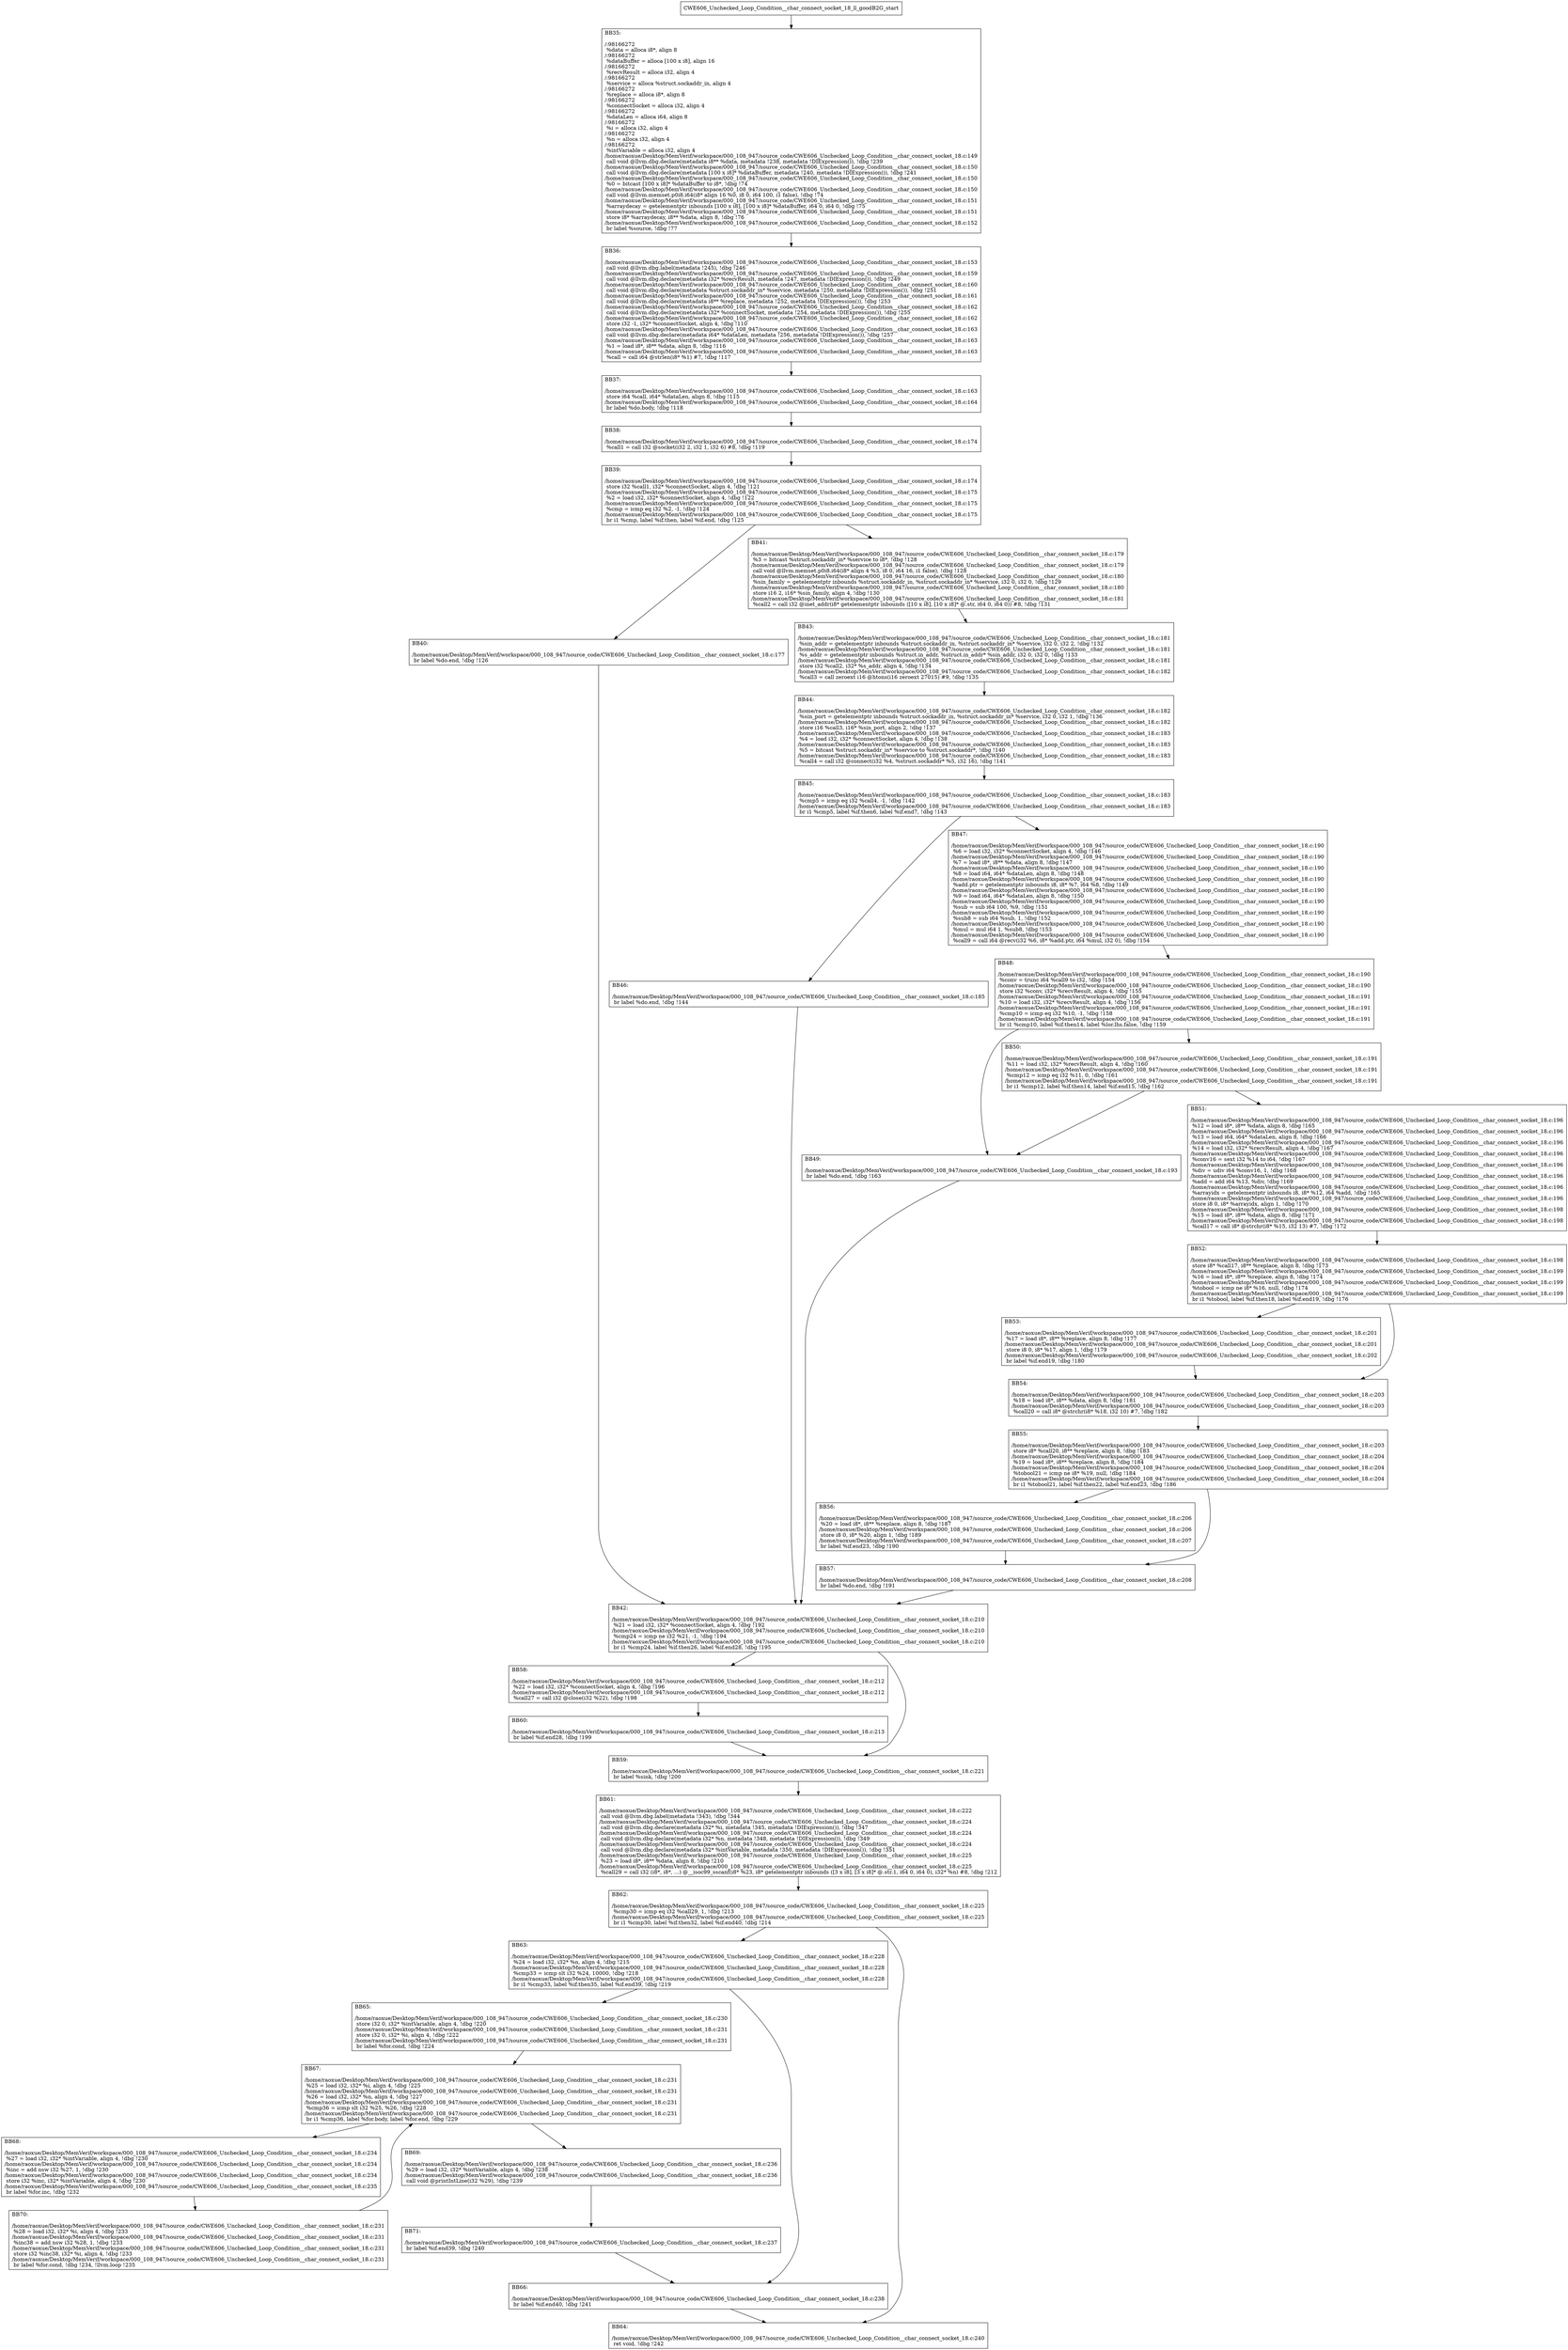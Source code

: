 digraph "CFG for'CWE606_Unchecked_Loop_Condition__char_connect_socket_18_ll_goodB2G' function" {
	BBCWE606_Unchecked_Loop_Condition__char_connect_socket_18_ll_goodB2G_start[shape=record,label="{CWE606_Unchecked_Loop_Condition__char_connect_socket_18_ll_goodB2G_start}"];
	BBCWE606_Unchecked_Loop_Condition__char_connect_socket_18_ll_goodB2G_start-> CWE606_Unchecked_Loop_Condition__char_connect_socket_18_ll_goodB2GBB35;
	CWE606_Unchecked_Loop_Condition__char_connect_socket_18_ll_goodB2GBB35 [shape=record, label="{BB35:\l\l/:98166272\l
  %data = alloca i8*, align 8\l
/:98166272\l
  %dataBuffer = alloca [100 x i8], align 16\l
/:98166272\l
  %recvResult = alloca i32, align 4\l
/:98166272\l
  %service = alloca %struct.sockaddr_in, align 4\l
/:98166272\l
  %replace = alloca i8*, align 8\l
/:98166272\l
  %connectSocket = alloca i32, align 4\l
/:98166272\l
  %dataLen = alloca i64, align 8\l
/:98166272\l
  %i = alloca i32, align 4\l
/:98166272\l
  %n = alloca i32, align 4\l
/:98166272\l
  %intVariable = alloca i32, align 4\l
/home/raoxue/Desktop/MemVerif/workspace/000_108_947/source_code/CWE606_Unchecked_Loop_Condition__char_connect_socket_18.c:149\l
  call void @llvm.dbg.declare(metadata i8** %data, metadata !238, metadata !DIExpression()), !dbg !239\l
/home/raoxue/Desktop/MemVerif/workspace/000_108_947/source_code/CWE606_Unchecked_Loop_Condition__char_connect_socket_18.c:150\l
  call void @llvm.dbg.declare(metadata [100 x i8]* %dataBuffer, metadata !240, metadata !DIExpression()), !dbg !241\l
/home/raoxue/Desktop/MemVerif/workspace/000_108_947/source_code/CWE606_Unchecked_Loop_Condition__char_connect_socket_18.c:150\l
  %0 = bitcast [100 x i8]* %dataBuffer to i8*, !dbg !74\l
/home/raoxue/Desktop/MemVerif/workspace/000_108_947/source_code/CWE606_Unchecked_Loop_Condition__char_connect_socket_18.c:150\l
  call void @llvm.memset.p0i8.i64(i8* align 16 %0, i8 0, i64 100, i1 false), !dbg !74\l
/home/raoxue/Desktop/MemVerif/workspace/000_108_947/source_code/CWE606_Unchecked_Loop_Condition__char_connect_socket_18.c:151\l
  %arraydecay = getelementptr inbounds [100 x i8], [100 x i8]* %dataBuffer, i64 0, i64 0, !dbg !75\l
/home/raoxue/Desktop/MemVerif/workspace/000_108_947/source_code/CWE606_Unchecked_Loop_Condition__char_connect_socket_18.c:151\l
  store i8* %arraydecay, i8** %data, align 8, !dbg !76\l
/home/raoxue/Desktop/MemVerif/workspace/000_108_947/source_code/CWE606_Unchecked_Loop_Condition__char_connect_socket_18.c:152\l
  br label %source, !dbg !77\l
}"];
	CWE606_Unchecked_Loop_Condition__char_connect_socket_18_ll_goodB2GBB35-> CWE606_Unchecked_Loop_Condition__char_connect_socket_18_ll_goodB2GBB36;
	CWE606_Unchecked_Loop_Condition__char_connect_socket_18_ll_goodB2GBB36 [shape=record, label="{BB36:\l\l/home/raoxue/Desktop/MemVerif/workspace/000_108_947/source_code/CWE606_Unchecked_Loop_Condition__char_connect_socket_18.c:153\l
  call void @llvm.dbg.label(metadata !245), !dbg !246\l
/home/raoxue/Desktop/MemVerif/workspace/000_108_947/source_code/CWE606_Unchecked_Loop_Condition__char_connect_socket_18.c:159\l
  call void @llvm.dbg.declare(metadata i32* %recvResult, metadata !247, metadata !DIExpression()), !dbg !249\l
/home/raoxue/Desktop/MemVerif/workspace/000_108_947/source_code/CWE606_Unchecked_Loop_Condition__char_connect_socket_18.c:160\l
  call void @llvm.dbg.declare(metadata %struct.sockaddr_in* %service, metadata !250, metadata !DIExpression()), !dbg !251\l
/home/raoxue/Desktop/MemVerif/workspace/000_108_947/source_code/CWE606_Unchecked_Loop_Condition__char_connect_socket_18.c:161\l
  call void @llvm.dbg.declare(metadata i8** %replace, metadata !252, metadata !DIExpression()), !dbg !253\l
/home/raoxue/Desktop/MemVerif/workspace/000_108_947/source_code/CWE606_Unchecked_Loop_Condition__char_connect_socket_18.c:162\l
  call void @llvm.dbg.declare(metadata i32* %connectSocket, metadata !254, metadata !DIExpression()), !dbg !255\l
/home/raoxue/Desktop/MemVerif/workspace/000_108_947/source_code/CWE606_Unchecked_Loop_Condition__char_connect_socket_18.c:162\l
  store i32 -1, i32* %connectSocket, align 4, !dbg !110\l
/home/raoxue/Desktop/MemVerif/workspace/000_108_947/source_code/CWE606_Unchecked_Loop_Condition__char_connect_socket_18.c:163\l
  call void @llvm.dbg.declare(metadata i64* %dataLen, metadata !256, metadata !DIExpression()), !dbg !257\l
/home/raoxue/Desktop/MemVerif/workspace/000_108_947/source_code/CWE606_Unchecked_Loop_Condition__char_connect_socket_18.c:163\l
  %1 = load i8*, i8** %data, align 8, !dbg !116\l
/home/raoxue/Desktop/MemVerif/workspace/000_108_947/source_code/CWE606_Unchecked_Loop_Condition__char_connect_socket_18.c:163\l
  %call = call i64 @strlen(i8* %1) #7, !dbg !117\l
}"];
	CWE606_Unchecked_Loop_Condition__char_connect_socket_18_ll_goodB2GBB36-> CWE606_Unchecked_Loop_Condition__char_connect_socket_18_ll_goodB2GBB37;
	CWE606_Unchecked_Loop_Condition__char_connect_socket_18_ll_goodB2GBB37 [shape=record, label="{BB37:\l\l/home/raoxue/Desktop/MemVerif/workspace/000_108_947/source_code/CWE606_Unchecked_Loop_Condition__char_connect_socket_18.c:163\l
  store i64 %call, i64* %dataLen, align 8, !dbg !115\l
/home/raoxue/Desktop/MemVerif/workspace/000_108_947/source_code/CWE606_Unchecked_Loop_Condition__char_connect_socket_18.c:164\l
  br label %do.body, !dbg !118\l
}"];
	CWE606_Unchecked_Loop_Condition__char_connect_socket_18_ll_goodB2GBB37-> CWE606_Unchecked_Loop_Condition__char_connect_socket_18_ll_goodB2GBB38;
	CWE606_Unchecked_Loop_Condition__char_connect_socket_18_ll_goodB2GBB38 [shape=record, label="{BB38:\l\l/home/raoxue/Desktop/MemVerif/workspace/000_108_947/source_code/CWE606_Unchecked_Loop_Condition__char_connect_socket_18.c:174\l
  %call1 = call i32 @socket(i32 2, i32 1, i32 6) #8, !dbg !119\l
}"];
	CWE606_Unchecked_Loop_Condition__char_connect_socket_18_ll_goodB2GBB38-> CWE606_Unchecked_Loop_Condition__char_connect_socket_18_ll_goodB2GBB39;
	CWE606_Unchecked_Loop_Condition__char_connect_socket_18_ll_goodB2GBB39 [shape=record, label="{BB39:\l\l/home/raoxue/Desktop/MemVerif/workspace/000_108_947/source_code/CWE606_Unchecked_Loop_Condition__char_connect_socket_18.c:174\l
  store i32 %call1, i32* %connectSocket, align 4, !dbg !121\l
/home/raoxue/Desktop/MemVerif/workspace/000_108_947/source_code/CWE606_Unchecked_Loop_Condition__char_connect_socket_18.c:175\l
  %2 = load i32, i32* %connectSocket, align 4, !dbg !122\l
/home/raoxue/Desktop/MemVerif/workspace/000_108_947/source_code/CWE606_Unchecked_Loop_Condition__char_connect_socket_18.c:175\l
  %cmp = icmp eq i32 %2, -1, !dbg !124\l
/home/raoxue/Desktop/MemVerif/workspace/000_108_947/source_code/CWE606_Unchecked_Loop_Condition__char_connect_socket_18.c:175\l
  br i1 %cmp, label %if.then, label %if.end, !dbg !125\l
}"];
	CWE606_Unchecked_Loop_Condition__char_connect_socket_18_ll_goodB2GBB39-> CWE606_Unchecked_Loop_Condition__char_connect_socket_18_ll_goodB2GBB40;
	CWE606_Unchecked_Loop_Condition__char_connect_socket_18_ll_goodB2GBB39-> CWE606_Unchecked_Loop_Condition__char_connect_socket_18_ll_goodB2GBB41;
	CWE606_Unchecked_Loop_Condition__char_connect_socket_18_ll_goodB2GBB40 [shape=record, label="{BB40:\l\l/home/raoxue/Desktop/MemVerif/workspace/000_108_947/source_code/CWE606_Unchecked_Loop_Condition__char_connect_socket_18.c:177\l
  br label %do.end, !dbg !126\l
}"];
	CWE606_Unchecked_Loop_Condition__char_connect_socket_18_ll_goodB2GBB40-> CWE606_Unchecked_Loop_Condition__char_connect_socket_18_ll_goodB2GBB42;
	CWE606_Unchecked_Loop_Condition__char_connect_socket_18_ll_goodB2GBB41 [shape=record, label="{BB41:\l\l/home/raoxue/Desktop/MemVerif/workspace/000_108_947/source_code/CWE606_Unchecked_Loop_Condition__char_connect_socket_18.c:179\l
  %3 = bitcast %struct.sockaddr_in* %service to i8*, !dbg !128\l
/home/raoxue/Desktop/MemVerif/workspace/000_108_947/source_code/CWE606_Unchecked_Loop_Condition__char_connect_socket_18.c:179\l
  call void @llvm.memset.p0i8.i64(i8* align 4 %3, i8 0, i64 16, i1 false), !dbg !128\l
/home/raoxue/Desktop/MemVerif/workspace/000_108_947/source_code/CWE606_Unchecked_Loop_Condition__char_connect_socket_18.c:180\l
  %sin_family = getelementptr inbounds %struct.sockaddr_in, %struct.sockaddr_in* %service, i32 0, i32 0, !dbg !129\l
/home/raoxue/Desktop/MemVerif/workspace/000_108_947/source_code/CWE606_Unchecked_Loop_Condition__char_connect_socket_18.c:180\l
  store i16 2, i16* %sin_family, align 4, !dbg !130\l
/home/raoxue/Desktop/MemVerif/workspace/000_108_947/source_code/CWE606_Unchecked_Loop_Condition__char_connect_socket_18.c:181\l
  %call2 = call i32 @inet_addr(i8* getelementptr inbounds ([10 x i8], [10 x i8]* @.str, i64 0, i64 0)) #8, !dbg !131\l
}"];
	CWE606_Unchecked_Loop_Condition__char_connect_socket_18_ll_goodB2GBB41-> CWE606_Unchecked_Loop_Condition__char_connect_socket_18_ll_goodB2GBB43;
	CWE606_Unchecked_Loop_Condition__char_connect_socket_18_ll_goodB2GBB43 [shape=record, label="{BB43:\l\l/home/raoxue/Desktop/MemVerif/workspace/000_108_947/source_code/CWE606_Unchecked_Loop_Condition__char_connect_socket_18.c:181\l
  %sin_addr = getelementptr inbounds %struct.sockaddr_in, %struct.sockaddr_in* %service, i32 0, i32 2, !dbg !132\l
/home/raoxue/Desktop/MemVerif/workspace/000_108_947/source_code/CWE606_Unchecked_Loop_Condition__char_connect_socket_18.c:181\l
  %s_addr = getelementptr inbounds %struct.in_addr, %struct.in_addr* %sin_addr, i32 0, i32 0, !dbg !133\l
/home/raoxue/Desktop/MemVerif/workspace/000_108_947/source_code/CWE606_Unchecked_Loop_Condition__char_connect_socket_18.c:181\l
  store i32 %call2, i32* %s_addr, align 4, !dbg !134\l
/home/raoxue/Desktop/MemVerif/workspace/000_108_947/source_code/CWE606_Unchecked_Loop_Condition__char_connect_socket_18.c:182\l
  %call3 = call zeroext i16 @htons(i16 zeroext 27015) #9, !dbg !135\l
}"];
	CWE606_Unchecked_Loop_Condition__char_connect_socket_18_ll_goodB2GBB43-> CWE606_Unchecked_Loop_Condition__char_connect_socket_18_ll_goodB2GBB44;
	CWE606_Unchecked_Loop_Condition__char_connect_socket_18_ll_goodB2GBB44 [shape=record, label="{BB44:\l\l/home/raoxue/Desktop/MemVerif/workspace/000_108_947/source_code/CWE606_Unchecked_Loop_Condition__char_connect_socket_18.c:182\l
  %sin_port = getelementptr inbounds %struct.sockaddr_in, %struct.sockaddr_in* %service, i32 0, i32 1, !dbg !136\l
/home/raoxue/Desktop/MemVerif/workspace/000_108_947/source_code/CWE606_Unchecked_Loop_Condition__char_connect_socket_18.c:182\l
  store i16 %call3, i16* %sin_port, align 2, !dbg !137\l
/home/raoxue/Desktop/MemVerif/workspace/000_108_947/source_code/CWE606_Unchecked_Loop_Condition__char_connect_socket_18.c:183\l
  %4 = load i32, i32* %connectSocket, align 4, !dbg !138\l
/home/raoxue/Desktop/MemVerif/workspace/000_108_947/source_code/CWE606_Unchecked_Loop_Condition__char_connect_socket_18.c:183\l
  %5 = bitcast %struct.sockaddr_in* %service to %struct.sockaddr*, !dbg !140\l
/home/raoxue/Desktop/MemVerif/workspace/000_108_947/source_code/CWE606_Unchecked_Loop_Condition__char_connect_socket_18.c:183\l
  %call4 = call i32 @connect(i32 %4, %struct.sockaddr* %5, i32 16), !dbg !141\l
}"];
	CWE606_Unchecked_Loop_Condition__char_connect_socket_18_ll_goodB2GBB44-> CWE606_Unchecked_Loop_Condition__char_connect_socket_18_ll_goodB2GBB45;
	CWE606_Unchecked_Loop_Condition__char_connect_socket_18_ll_goodB2GBB45 [shape=record, label="{BB45:\l\l/home/raoxue/Desktop/MemVerif/workspace/000_108_947/source_code/CWE606_Unchecked_Loop_Condition__char_connect_socket_18.c:183\l
  %cmp5 = icmp eq i32 %call4, -1, !dbg !142\l
/home/raoxue/Desktop/MemVerif/workspace/000_108_947/source_code/CWE606_Unchecked_Loop_Condition__char_connect_socket_18.c:183\l
  br i1 %cmp5, label %if.then6, label %if.end7, !dbg !143\l
}"];
	CWE606_Unchecked_Loop_Condition__char_connect_socket_18_ll_goodB2GBB45-> CWE606_Unchecked_Loop_Condition__char_connect_socket_18_ll_goodB2GBB46;
	CWE606_Unchecked_Loop_Condition__char_connect_socket_18_ll_goodB2GBB45-> CWE606_Unchecked_Loop_Condition__char_connect_socket_18_ll_goodB2GBB47;
	CWE606_Unchecked_Loop_Condition__char_connect_socket_18_ll_goodB2GBB46 [shape=record, label="{BB46:\l\l/home/raoxue/Desktop/MemVerif/workspace/000_108_947/source_code/CWE606_Unchecked_Loop_Condition__char_connect_socket_18.c:185\l
  br label %do.end, !dbg !144\l
}"];
	CWE606_Unchecked_Loop_Condition__char_connect_socket_18_ll_goodB2GBB46-> CWE606_Unchecked_Loop_Condition__char_connect_socket_18_ll_goodB2GBB42;
	CWE606_Unchecked_Loop_Condition__char_connect_socket_18_ll_goodB2GBB47 [shape=record, label="{BB47:\l\l/home/raoxue/Desktop/MemVerif/workspace/000_108_947/source_code/CWE606_Unchecked_Loop_Condition__char_connect_socket_18.c:190\l
  %6 = load i32, i32* %connectSocket, align 4, !dbg !146\l
/home/raoxue/Desktop/MemVerif/workspace/000_108_947/source_code/CWE606_Unchecked_Loop_Condition__char_connect_socket_18.c:190\l
  %7 = load i8*, i8** %data, align 8, !dbg !147\l
/home/raoxue/Desktop/MemVerif/workspace/000_108_947/source_code/CWE606_Unchecked_Loop_Condition__char_connect_socket_18.c:190\l
  %8 = load i64, i64* %dataLen, align 8, !dbg !148\l
/home/raoxue/Desktop/MemVerif/workspace/000_108_947/source_code/CWE606_Unchecked_Loop_Condition__char_connect_socket_18.c:190\l
  %add.ptr = getelementptr inbounds i8, i8* %7, i64 %8, !dbg !149\l
/home/raoxue/Desktop/MemVerif/workspace/000_108_947/source_code/CWE606_Unchecked_Loop_Condition__char_connect_socket_18.c:190\l
  %9 = load i64, i64* %dataLen, align 8, !dbg !150\l
/home/raoxue/Desktop/MemVerif/workspace/000_108_947/source_code/CWE606_Unchecked_Loop_Condition__char_connect_socket_18.c:190\l
  %sub = sub i64 100, %9, !dbg !151\l
/home/raoxue/Desktop/MemVerif/workspace/000_108_947/source_code/CWE606_Unchecked_Loop_Condition__char_connect_socket_18.c:190\l
  %sub8 = sub i64 %sub, 1, !dbg !152\l
/home/raoxue/Desktop/MemVerif/workspace/000_108_947/source_code/CWE606_Unchecked_Loop_Condition__char_connect_socket_18.c:190\l
  %mul = mul i64 1, %sub8, !dbg !153\l
/home/raoxue/Desktop/MemVerif/workspace/000_108_947/source_code/CWE606_Unchecked_Loop_Condition__char_connect_socket_18.c:190\l
  %call9 = call i64 @recv(i32 %6, i8* %add.ptr, i64 %mul, i32 0), !dbg !154\l
}"];
	CWE606_Unchecked_Loop_Condition__char_connect_socket_18_ll_goodB2GBB47-> CWE606_Unchecked_Loop_Condition__char_connect_socket_18_ll_goodB2GBB48;
	CWE606_Unchecked_Loop_Condition__char_connect_socket_18_ll_goodB2GBB48 [shape=record, label="{BB48:\l\l/home/raoxue/Desktop/MemVerif/workspace/000_108_947/source_code/CWE606_Unchecked_Loop_Condition__char_connect_socket_18.c:190\l
  %conv = trunc i64 %call9 to i32, !dbg !154\l
/home/raoxue/Desktop/MemVerif/workspace/000_108_947/source_code/CWE606_Unchecked_Loop_Condition__char_connect_socket_18.c:190\l
  store i32 %conv, i32* %recvResult, align 4, !dbg !155\l
/home/raoxue/Desktop/MemVerif/workspace/000_108_947/source_code/CWE606_Unchecked_Loop_Condition__char_connect_socket_18.c:191\l
  %10 = load i32, i32* %recvResult, align 4, !dbg !156\l
/home/raoxue/Desktop/MemVerif/workspace/000_108_947/source_code/CWE606_Unchecked_Loop_Condition__char_connect_socket_18.c:191\l
  %cmp10 = icmp eq i32 %10, -1, !dbg !158\l
/home/raoxue/Desktop/MemVerif/workspace/000_108_947/source_code/CWE606_Unchecked_Loop_Condition__char_connect_socket_18.c:191\l
  br i1 %cmp10, label %if.then14, label %lor.lhs.false, !dbg !159\l
}"];
	CWE606_Unchecked_Loop_Condition__char_connect_socket_18_ll_goodB2GBB48-> CWE606_Unchecked_Loop_Condition__char_connect_socket_18_ll_goodB2GBB49;
	CWE606_Unchecked_Loop_Condition__char_connect_socket_18_ll_goodB2GBB48-> CWE606_Unchecked_Loop_Condition__char_connect_socket_18_ll_goodB2GBB50;
	CWE606_Unchecked_Loop_Condition__char_connect_socket_18_ll_goodB2GBB50 [shape=record, label="{BB50:\l\l/home/raoxue/Desktop/MemVerif/workspace/000_108_947/source_code/CWE606_Unchecked_Loop_Condition__char_connect_socket_18.c:191\l
  %11 = load i32, i32* %recvResult, align 4, !dbg !160\l
/home/raoxue/Desktop/MemVerif/workspace/000_108_947/source_code/CWE606_Unchecked_Loop_Condition__char_connect_socket_18.c:191\l
  %cmp12 = icmp eq i32 %11, 0, !dbg !161\l
/home/raoxue/Desktop/MemVerif/workspace/000_108_947/source_code/CWE606_Unchecked_Loop_Condition__char_connect_socket_18.c:191\l
  br i1 %cmp12, label %if.then14, label %if.end15, !dbg !162\l
}"];
	CWE606_Unchecked_Loop_Condition__char_connect_socket_18_ll_goodB2GBB50-> CWE606_Unchecked_Loop_Condition__char_connect_socket_18_ll_goodB2GBB49;
	CWE606_Unchecked_Loop_Condition__char_connect_socket_18_ll_goodB2GBB50-> CWE606_Unchecked_Loop_Condition__char_connect_socket_18_ll_goodB2GBB51;
	CWE606_Unchecked_Loop_Condition__char_connect_socket_18_ll_goodB2GBB49 [shape=record, label="{BB49:\l\l/home/raoxue/Desktop/MemVerif/workspace/000_108_947/source_code/CWE606_Unchecked_Loop_Condition__char_connect_socket_18.c:193\l
  br label %do.end, !dbg !163\l
}"];
	CWE606_Unchecked_Loop_Condition__char_connect_socket_18_ll_goodB2GBB49-> CWE606_Unchecked_Loop_Condition__char_connect_socket_18_ll_goodB2GBB42;
	CWE606_Unchecked_Loop_Condition__char_connect_socket_18_ll_goodB2GBB51 [shape=record, label="{BB51:\l\l/home/raoxue/Desktop/MemVerif/workspace/000_108_947/source_code/CWE606_Unchecked_Loop_Condition__char_connect_socket_18.c:196\l
  %12 = load i8*, i8** %data, align 8, !dbg !165\l
/home/raoxue/Desktop/MemVerif/workspace/000_108_947/source_code/CWE606_Unchecked_Loop_Condition__char_connect_socket_18.c:196\l
  %13 = load i64, i64* %dataLen, align 8, !dbg !166\l
/home/raoxue/Desktop/MemVerif/workspace/000_108_947/source_code/CWE606_Unchecked_Loop_Condition__char_connect_socket_18.c:196\l
  %14 = load i32, i32* %recvResult, align 4, !dbg !167\l
/home/raoxue/Desktop/MemVerif/workspace/000_108_947/source_code/CWE606_Unchecked_Loop_Condition__char_connect_socket_18.c:196\l
  %conv16 = sext i32 %14 to i64, !dbg !167\l
/home/raoxue/Desktop/MemVerif/workspace/000_108_947/source_code/CWE606_Unchecked_Loop_Condition__char_connect_socket_18.c:196\l
  %div = udiv i64 %conv16, 1, !dbg !168\l
/home/raoxue/Desktop/MemVerif/workspace/000_108_947/source_code/CWE606_Unchecked_Loop_Condition__char_connect_socket_18.c:196\l
  %add = add i64 %13, %div, !dbg !169\l
/home/raoxue/Desktop/MemVerif/workspace/000_108_947/source_code/CWE606_Unchecked_Loop_Condition__char_connect_socket_18.c:196\l
  %arrayidx = getelementptr inbounds i8, i8* %12, i64 %add, !dbg !165\l
/home/raoxue/Desktop/MemVerif/workspace/000_108_947/source_code/CWE606_Unchecked_Loop_Condition__char_connect_socket_18.c:196\l
  store i8 0, i8* %arrayidx, align 1, !dbg !170\l
/home/raoxue/Desktop/MemVerif/workspace/000_108_947/source_code/CWE606_Unchecked_Loop_Condition__char_connect_socket_18.c:198\l
  %15 = load i8*, i8** %data, align 8, !dbg !171\l
/home/raoxue/Desktop/MemVerif/workspace/000_108_947/source_code/CWE606_Unchecked_Loop_Condition__char_connect_socket_18.c:198\l
  %call17 = call i8* @strchr(i8* %15, i32 13) #7, !dbg !172\l
}"];
	CWE606_Unchecked_Loop_Condition__char_connect_socket_18_ll_goodB2GBB51-> CWE606_Unchecked_Loop_Condition__char_connect_socket_18_ll_goodB2GBB52;
	CWE606_Unchecked_Loop_Condition__char_connect_socket_18_ll_goodB2GBB52 [shape=record, label="{BB52:\l\l/home/raoxue/Desktop/MemVerif/workspace/000_108_947/source_code/CWE606_Unchecked_Loop_Condition__char_connect_socket_18.c:198\l
  store i8* %call17, i8** %replace, align 8, !dbg !173\l
/home/raoxue/Desktop/MemVerif/workspace/000_108_947/source_code/CWE606_Unchecked_Loop_Condition__char_connect_socket_18.c:199\l
  %16 = load i8*, i8** %replace, align 8, !dbg !174\l
/home/raoxue/Desktop/MemVerif/workspace/000_108_947/source_code/CWE606_Unchecked_Loop_Condition__char_connect_socket_18.c:199\l
  %tobool = icmp ne i8* %16, null, !dbg !174\l
/home/raoxue/Desktop/MemVerif/workspace/000_108_947/source_code/CWE606_Unchecked_Loop_Condition__char_connect_socket_18.c:199\l
  br i1 %tobool, label %if.then18, label %if.end19, !dbg !176\l
}"];
	CWE606_Unchecked_Loop_Condition__char_connect_socket_18_ll_goodB2GBB52-> CWE606_Unchecked_Loop_Condition__char_connect_socket_18_ll_goodB2GBB53;
	CWE606_Unchecked_Loop_Condition__char_connect_socket_18_ll_goodB2GBB52-> CWE606_Unchecked_Loop_Condition__char_connect_socket_18_ll_goodB2GBB54;
	CWE606_Unchecked_Loop_Condition__char_connect_socket_18_ll_goodB2GBB53 [shape=record, label="{BB53:\l\l/home/raoxue/Desktop/MemVerif/workspace/000_108_947/source_code/CWE606_Unchecked_Loop_Condition__char_connect_socket_18.c:201\l
  %17 = load i8*, i8** %replace, align 8, !dbg !177\l
/home/raoxue/Desktop/MemVerif/workspace/000_108_947/source_code/CWE606_Unchecked_Loop_Condition__char_connect_socket_18.c:201\l
  store i8 0, i8* %17, align 1, !dbg !179\l
/home/raoxue/Desktop/MemVerif/workspace/000_108_947/source_code/CWE606_Unchecked_Loop_Condition__char_connect_socket_18.c:202\l
  br label %if.end19, !dbg !180\l
}"];
	CWE606_Unchecked_Loop_Condition__char_connect_socket_18_ll_goodB2GBB53-> CWE606_Unchecked_Loop_Condition__char_connect_socket_18_ll_goodB2GBB54;
	CWE606_Unchecked_Loop_Condition__char_connect_socket_18_ll_goodB2GBB54 [shape=record, label="{BB54:\l\l/home/raoxue/Desktop/MemVerif/workspace/000_108_947/source_code/CWE606_Unchecked_Loop_Condition__char_connect_socket_18.c:203\l
  %18 = load i8*, i8** %data, align 8, !dbg !181\l
/home/raoxue/Desktop/MemVerif/workspace/000_108_947/source_code/CWE606_Unchecked_Loop_Condition__char_connect_socket_18.c:203\l
  %call20 = call i8* @strchr(i8* %18, i32 10) #7, !dbg !182\l
}"];
	CWE606_Unchecked_Loop_Condition__char_connect_socket_18_ll_goodB2GBB54-> CWE606_Unchecked_Loop_Condition__char_connect_socket_18_ll_goodB2GBB55;
	CWE606_Unchecked_Loop_Condition__char_connect_socket_18_ll_goodB2GBB55 [shape=record, label="{BB55:\l\l/home/raoxue/Desktop/MemVerif/workspace/000_108_947/source_code/CWE606_Unchecked_Loop_Condition__char_connect_socket_18.c:203\l
  store i8* %call20, i8** %replace, align 8, !dbg !183\l
/home/raoxue/Desktop/MemVerif/workspace/000_108_947/source_code/CWE606_Unchecked_Loop_Condition__char_connect_socket_18.c:204\l
  %19 = load i8*, i8** %replace, align 8, !dbg !184\l
/home/raoxue/Desktop/MemVerif/workspace/000_108_947/source_code/CWE606_Unchecked_Loop_Condition__char_connect_socket_18.c:204\l
  %tobool21 = icmp ne i8* %19, null, !dbg !184\l
/home/raoxue/Desktop/MemVerif/workspace/000_108_947/source_code/CWE606_Unchecked_Loop_Condition__char_connect_socket_18.c:204\l
  br i1 %tobool21, label %if.then22, label %if.end23, !dbg !186\l
}"];
	CWE606_Unchecked_Loop_Condition__char_connect_socket_18_ll_goodB2GBB55-> CWE606_Unchecked_Loop_Condition__char_connect_socket_18_ll_goodB2GBB56;
	CWE606_Unchecked_Loop_Condition__char_connect_socket_18_ll_goodB2GBB55-> CWE606_Unchecked_Loop_Condition__char_connect_socket_18_ll_goodB2GBB57;
	CWE606_Unchecked_Loop_Condition__char_connect_socket_18_ll_goodB2GBB56 [shape=record, label="{BB56:\l\l/home/raoxue/Desktop/MemVerif/workspace/000_108_947/source_code/CWE606_Unchecked_Loop_Condition__char_connect_socket_18.c:206\l
  %20 = load i8*, i8** %replace, align 8, !dbg !187\l
/home/raoxue/Desktop/MemVerif/workspace/000_108_947/source_code/CWE606_Unchecked_Loop_Condition__char_connect_socket_18.c:206\l
  store i8 0, i8* %20, align 1, !dbg !189\l
/home/raoxue/Desktop/MemVerif/workspace/000_108_947/source_code/CWE606_Unchecked_Loop_Condition__char_connect_socket_18.c:207\l
  br label %if.end23, !dbg !190\l
}"];
	CWE606_Unchecked_Loop_Condition__char_connect_socket_18_ll_goodB2GBB56-> CWE606_Unchecked_Loop_Condition__char_connect_socket_18_ll_goodB2GBB57;
	CWE606_Unchecked_Loop_Condition__char_connect_socket_18_ll_goodB2GBB57 [shape=record, label="{BB57:\l\l/home/raoxue/Desktop/MemVerif/workspace/000_108_947/source_code/CWE606_Unchecked_Loop_Condition__char_connect_socket_18.c:208\l
  br label %do.end, !dbg !191\l
}"];
	CWE606_Unchecked_Loop_Condition__char_connect_socket_18_ll_goodB2GBB57-> CWE606_Unchecked_Loop_Condition__char_connect_socket_18_ll_goodB2GBB42;
	CWE606_Unchecked_Loop_Condition__char_connect_socket_18_ll_goodB2GBB42 [shape=record, label="{BB42:\l\l/home/raoxue/Desktop/MemVerif/workspace/000_108_947/source_code/CWE606_Unchecked_Loop_Condition__char_connect_socket_18.c:210\l
  %21 = load i32, i32* %connectSocket, align 4, !dbg !192\l
/home/raoxue/Desktop/MemVerif/workspace/000_108_947/source_code/CWE606_Unchecked_Loop_Condition__char_connect_socket_18.c:210\l
  %cmp24 = icmp ne i32 %21, -1, !dbg !194\l
/home/raoxue/Desktop/MemVerif/workspace/000_108_947/source_code/CWE606_Unchecked_Loop_Condition__char_connect_socket_18.c:210\l
  br i1 %cmp24, label %if.then26, label %if.end28, !dbg !195\l
}"];
	CWE606_Unchecked_Loop_Condition__char_connect_socket_18_ll_goodB2GBB42-> CWE606_Unchecked_Loop_Condition__char_connect_socket_18_ll_goodB2GBB58;
	CWE606_Unchecked_Loop_Condition__char_connect_socket_18_ll_goodB2GBB42-> CWE606_Unchecked_Loop_Condition__char_connect_socket_18_ll_goodB2GBB59;
	CWE606_Unchecked_Loop_Condition__char_connect_socket_18_ll_goodB2GBB58 [shape=record, label="{BB58:\l\l/home/raoxue/Desktop/MemVerif/workspace/000_108_947/source_code/CWE606_Unchecked_Loop_Condition__char_connect_socket_18.c:212\l
  %22 = load i32, i32* %connectSocket, align 4, !dbg !196\l
/home/raoxue/Desktop/MemVerif/workspace/000_108_947/source_code/CWE606_Unchecked_Loop_Condition__char_connect_socket_18.c:212\l
  %call27 = call i32 @close(i32 %22), !dbg !198\l
}"];
	CWE606_Unchecked_Loop_Condition__char_connect_socket_18_ll_goodB2GBB58-> CWE606_Unchecked_Loop_Condition__char_connect_socket_18_ll_goodB2GBB60;
	CWE606_Unchecked_Loop_Condition__char_connect_socket_18_ll_goodB2GBB60 [shape=record, label="{BB60:\l\l/home/raoxue/Desktop/MemVerif/workspace/000_108_947/source_code/CWE606_Unchecked_Loop_Condition__char_connect_socket_18.c:213\l
  br label %if.end28, !dbg !199\l
}"];
	CWE606_Unchecked_Loop_Condition__char_connect_socket_18_ll_goodB2GBB60-> CWE606_Unchecked_Loop_Condition__char_connect_socket_18_ll_goodB2GBB59;
	CWE606_Unchecked_Loop_Condition__char_connect_socket_18_ll_goodB2GBB59 [shape=record, label="{BB59:\l\l/home/raoxue/Desktop/MemVerif/workspace/000_108_947/source_code/CWE606_Unchecked_Loop_Condition__char_connect_socket_18.c:221\l
  br label %sink, !dbg !200\l
}"];
	CWE606_Unchecked_Loop_Condition__char_connect_socket_18_ll_goodB2GBB59-> CWE606_Unchecked_Loop_Condition__char_connect_socket_18_ll_goodB2GBB61;
	CWE606_Unchecked_Loop_Condition__char_connect_socket_18_ll_goodB2GBB61 [shape=record, label="{BB61:\l\l/home/raoxue/Desktop/MemVerif/workspace/000_108_947/source_code/CWE606_Unchecked_Loop_Condition__char_connect_socket_18.c:222\l
  call void @llvm.dbg.label(metadata !343), !dbg !344\l
/home/raoxue/Desktop/MemVerif/workspace/000_108_947/source_code/CWE606_Unchecked_Loop_Condition__char_connect_socket_18.c:224\l
  call void @llvm.dbg.declare(metadata i32* %i, metadata !345, metadata !DIExpression()), !dbg !347\l
/home/raoxue/Desktop/MemVerif/workspace/000_108_947/source_code/CWE606_Unchecked_Loop_Condition__char_connect_socket_18.c:224\l
  call void @llvm.dbg.declare(metadata i32* %n, metadata !348, metadata !DIExpression()), !dbg !349\l
/home/raoxue/Desktop/MemVerif/workspace/000_108_947/source_code/CWE606_Unchecked_Loop_Condition__char_connect_socket_18.c:224\l
  call void @llvm.dbg.declare(metadata i32* %intVariable, metadata !350, metadata !DIExpression()), !dbg !351\l
/home/raoxue/Desktop/MemVerif/workspace/000_108_947/source_code/CWE606_Unchecked_Loop_Condition__char_connect_socket_18.c:225\l
  %23 = load i8*, i8** %data, align 8, !dbg !210\l
/home/raoxue/Desktop/MemVerif/workspace/000_108_947/source_code/CWE606_Unchecked_Loop_Condition__char_connect_socket_18.c:225\l
  %call29 = call i32 (i8*, i8*, ...) @__isoc99_sscanf(i8* %23, i8* getelementptr inbounds ([3 x i8], [3 x i8]* @.str.1, i64 0, i64 0), i32* %n) #8, !dbg !212\l
}"];
	CWE606_Unchecked_Loop_Condition__char_connect_socket_18_ll_goodB2GBB61-> CWE606_Unchecked_Loop_Condition__char_connect_socket_18_ll_goodB2GBB62;
	CWE606_Unchecked_Loop_Condition__char_connect_socket_18_ll_goodB2GBB62 [shape=record, label="{BB62:\l\l/home/raoxue/Desktop/MemVerif/workspace/000_108_947/source_code/CWE606_Unchecked_Loop_Condition__char_connect_socket_18.c:225\l
  %cmp30 = icmp eq i32 %call29, 1, !dbg !213\l
/home/raoxue/Desktop/MemVerif/workspace/000_108_947/source_code/CWE606_Unchecked_Loop_Condition__char_connect_socket_18.c:225\l
  br i1 %cmp30, label %if.then32, label %if.end40, !dbg !214\l
}"];
	CWE606_Unchecked_Loop_Condition__char_connect_socket_18_ll_goodB2GBB62-> CWE606_Unchecked_Loop_Condition__char_connect_socket_18_ll_goodB2GBB63;
	CWE606_Unchecked_Loop_Condition__char_connect_socket_18_ll_goodB2GBB62-> CWE606_Unchecked_Loop_Condition__char_connect_socket_18_ll_goodB2GBB64;
	CWE606_Unchecked_Loop_Condition__char_connect_socket_18_ll_goodB2GBB63 [shape=record, label="{BB63:\l\l/home/raoxue/Desktop/MemVerif/workspace/000_108_947/source_code/CWE606_Unchecked_Loop_Condition__char_connect_socket_18.c:228\l
  %24 = load i32, i32* %n, align 4, !dbg !215\l
/home/raoxue/Desktop/MemVerif/workspace/000_108_947/source_code/CWE606_Unchecked_Loop_Condition__char_connect_socket_18.c:228\l
  %cmp33 = icmp slt i32 %24, 10000, !dbg !218\l
/home/raoxue/Desktop/MemVerif/workspace/000_108_947/source_code/CWE606_Unchecked_Loop_Condition__char_connect_socket_18.c:228\l
  br i1 %cmp33, label %if.then35, label %if.end39, !dbg !219\l
}"];
	CWE606_Unchecked_Loop_Condition__char_connect_socket_18_ll_goodB2GBB63-> CWE606_Unchecked_Loop_Condition__char_connect_socket_18_ll_goodB2GBB65;
	CWE606_Unchecked_Loop_Condition__char_connect_socket_18_ll_goodB2GBB63-> CWE606_Unchecked_Loop_Condition__char_connect_socket_18_ll_goodB2GBB66;
	CWE606_Unchecked_Loop_Condition__char_connect_socket_18_ll_goodB2GBB65 [shape=record, label="{BB65:\l\l/home/raoxue/Desktop/MemVerif/workspace/000_108_947/source_code/CWE606_Unchecked_Loop_Condition__char_connect_socket_18.c:230\l
  store i32 0, i32* %intVariable, align 4, !dbg !220\l
/home/raoxue/Desktop/MemVerif/workspace/000_108_947/source_code/CWE606_Unchecked_Loop_Condition__char_connect_socket_18.c:231\l
  store i32 0, i32* %i, align 4, !dbg !222\l
/home/raoxue/Desktop/MemVerif/workspace/000_108_947/source_code/CWE606_Unchecked_Loop_Condition__char_connect_socket_18.c:231\l
  br label %for.cond, !dbg !224\l
}"];
	CWE606_Unchecked_Loop_Condition__char_connect_socket_18_ll_goodB2GBB65-> CWE606_Unchecked_Loop_Condition__char_connect_socket_18_ll_goodB2GBB67;
	CWE606_Unchecked_Loop_Condition__char_connect_socket_18_ll_goodB2GBB67 [shape=record, label="{BB67:\l\l/home/raoxue/Desktop/MemVerif/workspace/000_108_947/source_code/CWE606_Unchecked_Loop_Condition__char_connect_socket_18.c:231\l
  %25 = load i32, i32* %i, align 4, !dbg !225\l
/home/raoxue/Desktop/MemVerif/workspace/000_108_947/source_code/CWE606_Unchecked_Loop_Condition__char_connect_socket_18.c:231\l
  %26 = load i32, i32* %n, align 4, !dbg !227\l
/home/raoxue/Desktop/MemVerif/workspace/000_108_947/source_code/CWE606_Unchecked_Loop_Condition__char_connect_socket_18.c:231\l
  %cmp36 = icmp slt i32 %25, %26, !dbg !228\l
/home/raoxue/Desktop/MemVerif/workspace/000_108_947/source_code/CWE606_Unchecked_Loop_Condition__char_connect_socket_18.c:231\l
  br i1 %cmp36, label %for.body, label %for.end, !dbg !229\l
}"];
	CWE606_Unchecked_Loop_Condition__char_connect_socket_18_ll_goodB2GBB67-> CWE606_Unchecked_Loop_Condition__char_connect_socket_18_ll_goodB2GBB68;
	CWE606_Unchecked_Loop_Condition__char_connect_socket_18_ll_goodB2GBB67-> CWE606_Unchecked_Loop_Condition__char_connect_socket_18_ll_goodB2GBB69;
	CWE606_Unchecked_Loop_Condition__char_connect_socket_18_ll_goodB2GBB68 [shape=record, label="{BB68:\l\l/home/raoxue/Desktop/MemVerif/workspace/000_108_947/source_code/CWE606_Unchecked_Loop_Condition__char_connect_socket_18.c:234\l
  %27 = load i32, i32* %intVariable, align 4, !dbg !230\l
/home/raoxue/Desktop/MemVerif/workspace/000_108_947/source_code/CWE606_Unchecked_Loop_Condition__char_connect_socket_18.c:234\l
  %inc = add nsw i32 %27, 1, !dbg !230\l
/home/raoxue/Desktop/MemVerif/workspace/000_108_947/source_code/CWE606_Unchecked_Loop_Condition__char_connect_socket_18.c:234\l
  store i32 %inc, i32* %intVariable, align 4, !dbg !230\l
/home/raoxue/Desktop/MemVerif/workspace/000_108_947/source_code/CWE606_Unchecked_Loop_Condition__char_connect_socket_18.c:235\l
  br label %for.inc, !dbg !232\l
}"];
	CWE606_Unchecked_Loop_Condition__char_connect_socket_18_ll_goodB2GBB68-> CWE606_Unchecked_Loop_Condition__char_connect_socket_18_ll_goodB2GBB70;
	CWE606_Unchecked_Loop_Condition__char_connect_socket_18_ll_goodB2GBB70 [shape=record, label="{BB70:\l\l/home/raoxue/Desktop/MemVerif/workspace/000_108_947/source_code/CWE606_Unchecked_Loop_Condition__char_connect_socket_18.c:231\l
  %28 = load i32, i32* %i, align 4, !dbg !233\l
/home/raoxue/Desktop/MemVerif/workspace/000_108_947/source_code/CWE606_Unchecked_Loop_Condition__char_connect_socket_18.c:231\l
  %inc38 = add nsw i32 %28, 1, !dbg !233\l
/home/raoxue/Desktop/MemVerif/workspace/000_108_947/source_code/CWE606_Unchecked_Loop_Condition__char_connect_socket_18.c:231\l
  store i32 %inc38, i32* %i, align 4, !dbg !233\l
/home/raoxue/Desktop/MemVerif/workspace/000_108_947/source_code/CWE606_Unchecked_Loop_Condition__char_connect_socket_18.c:231\l
  br label %for.cond, !dbg !234, !llvm.loop !235\l
}"];
	CWE606_Unchecked_Loop_Condition__char_connect_socket_18_ll_goodB2GBB70-> CWE606_Unchecked_Loop_Condition__char_connect_socket_18_ll_goodB2GBB67;
	CWE606_Unchecked_Loop_Condition__char_connect_socket_18_ll_goodB2GBB69 [shape=record, label="{BB69:\l\l/home/raoxue/Desktop/MemVerif/workspace/000_108_947/source_code/CWE606_Unchecked_Loop_Condition__char_connect_socket_18.c:236\l
  %29 = load i32, i32* %intVariable, align 4, !dbg !238\l
/home/raoxue/Desktop/MemVerif/workspace/000_108_947/source_code/CWE606_Unchecked_Loop_Condition__char_connect_socket_18.c:236\l
  call void @printIntLine(i32 %29), !dbg !239\l
}"];
	CWE606_Unchecked_Loop_Condition__char_connect_socket_18_ll_goodB2GBB69-> CWE606_Unchecked_Loop_Condition__char_connect_socket_18_ll_goodB2GBB71;
	CWE606_Unchecked_Loop_Condition__char_connect_socket_18_ll_goodB2GBB71 [shape=record, label="{BB71:\l\l/home/raoxue/Desktop/MemVerif/workspace/000_108_947/source_code/CWE606_Unchecked_Loop_Condition__char_connect_socket_18.c:237\l
  br label %if.end39, !dbg !240\l
}"];
	CWE606_Unchecked_Loop_Condition__char_connect_socket_18_ll_goodB2GBB71-> CWE606_Unchecked_Loop_Condition__char_connect_socket_18_ll_goodB2GBB66;
	CWE606_Unchecked_Loop_Condition__char_connect_socket_18_ll_goodB2GBB66 [shape=record, label="{BB66:\l\l/home/raoxue/Desktop/MemVerif/workspace/000_108_947/source_code/CWE606_Unchecked_Loop_Condition__char_connect_socket_18.c:238\l
  br label %if.end40, !dbg !241\l
}"];
	CWE606_Unchecked_Loop_Condition__char_connect_socket_18_ll_goodB2GBB66-> CWE606_Unchecked_Loop_Condition__char_connect_socket_18_ll_goodB2GBB64;
	CWE606_Unchecked_Loop_Condition__char_connect_socket_18_ll_goodB2GBB64 [shape=record, label="{BB64:\l\l/home/raoxue/Desktop/MemVerif/workspace/000_108_947/source_code/CWE606_Unchecked_Loop_Condition__char_connect_socket_18.c:240\l
  ret void, !dbg !242\l
}"];
}
